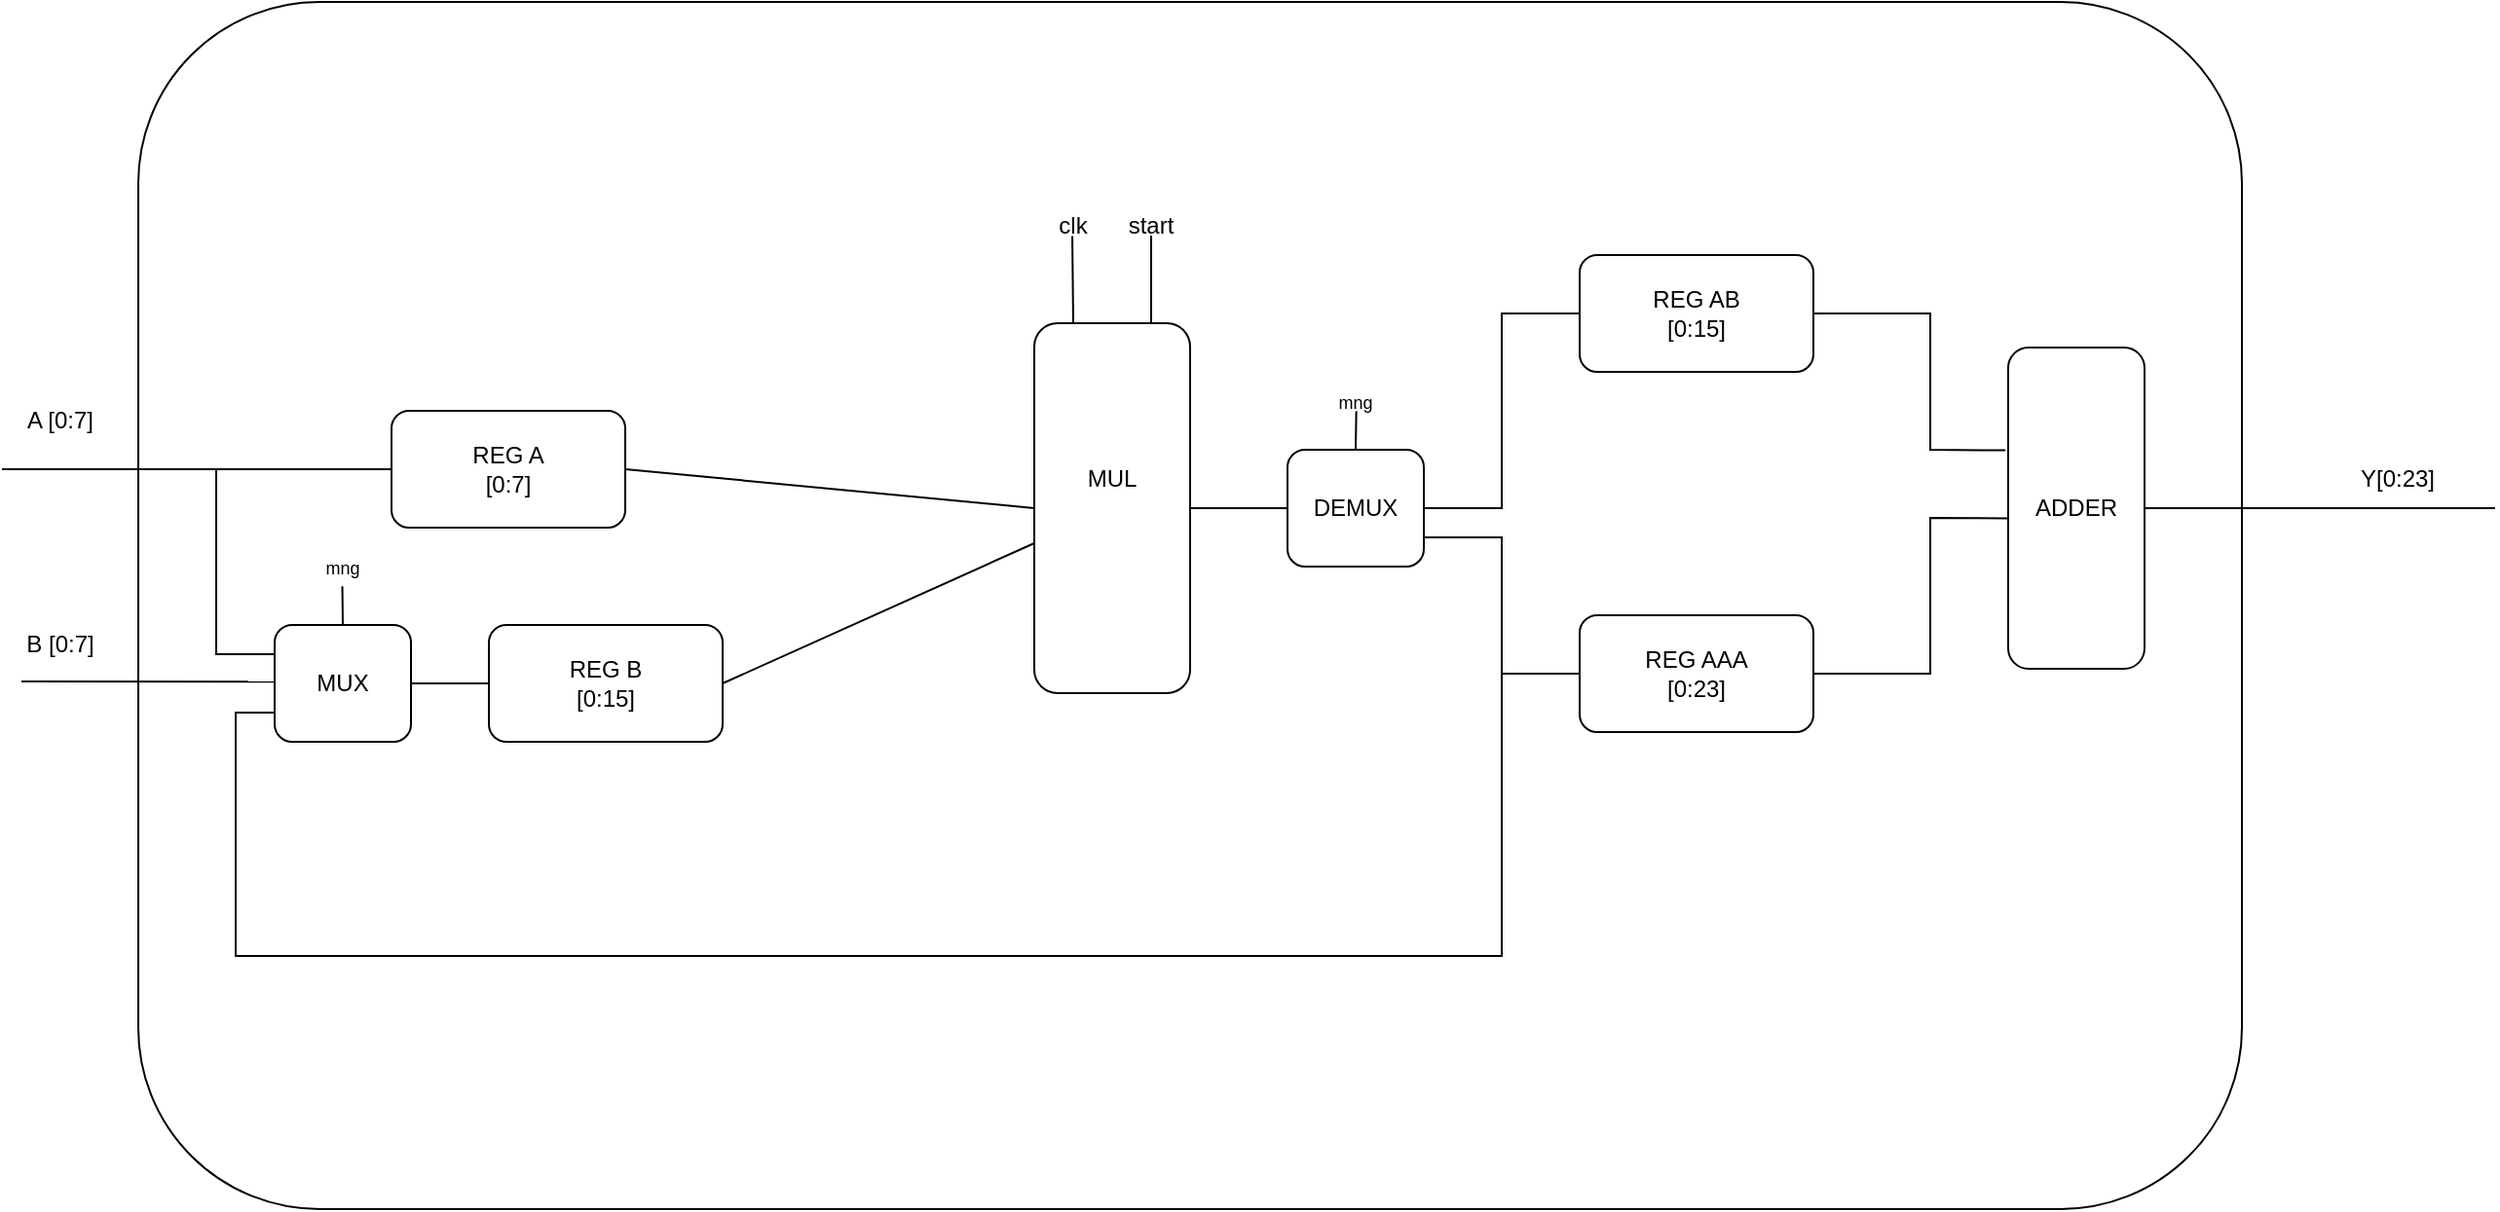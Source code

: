 <mxfile version="23.1.7" type="device">
  <diagram name="Страница — 1" id="pIH_gM4bzzfKMZtcR0t7">
    <mxGraphModel dx="2559" dy="952" grid="1" gridSize="10" guides="1" tooltips="1" connect="1" arrows="1" fold="1" page="1" pageScale="1" pageWidth="827" pageHeight="1169" math="0" shadow="0">
      <root>
        <mxCell id="0" />
        <mxCell id="1" parent="0" />
        <mxCell id="zxTre6GYapRcSWn1uz2c-4" value="" style="rounded=1;whiteSpace=wrap;html=1;" vertex="1" parent="1">
          <mxGeometry x="40" y="270" width="1080" height="620" as="geometry" />
        </mxCell>
        <mxCell id="zxTre6GYapRcSWn1uz2c-5" value="" style="rounded=1;whiteSpace=wrap;html=1;" vertex="1" parent="1">
          <mxGeometry x="170" y="480" width="120" height="60" as="geometry" />
        </mxCell>
        <mxCell id="zxTre6GYapRcSWn1uz2c-6" value="" style="rounded=1;whiteSpace=wrap;html=1;" vertex="1" parent="1">
          <mxGeometry x="220" y="590" width="120" height="60" as="geometry" />
        </mxCell>
        <mxCell id="zxTre6GYapRcSWn1uz2c-7" value="" style="rounded=1;whiteSpace=wrap;html=1;" vertex="1" parent="1">
          <mxGeometry x="110" y="590" width="70" height="60" as="geometry" />
        </mxCell>
        <mxCell id="zxTre6GYapRcSWn1uz2c-8" value="" style="rounded=1;whiteSpace=wrap;html=1;" vertex="1" parent="1">
          <mxGeometry x="630" y="500" width="70" height="60" as="geometry" />
        </mxCell>
        <mxCell id="zxTre6GYapRcSWn1uz2c-9" value="" style="rounded=1;whiteSpace=wrap;html=1;" vertex="1" parent="1">
          <mxGeometry x="780" y="400" width="120" height="60" as="geometry" />
        </mxCell>
        <mxCell id="zxTre6GYapRcSWn1uz2c-10" value="" style="rounded=1;whiteSpace=wrap;html=1;" vertex="1" parent="1">
          <mxGeometry x="780" y="585" width="120" height="60" as="geometry" />
        </mxCell>
        <mxCell id="zxTre6GYapRcSWn1uz2c-11" value="" style="rounded=1;whiteSpace=wrap;html=1;" vertex="1" parent="1">
          <mxGeometry x="500" y="435" width="80" height="190" as="geometry" />
        </mxCell>
        <mxCell id="zxTre6GYapRcSWn1uz2c-13" value="" style="rounded=1;whiteSpace=wrap;html=1;" vertex="1" parent="1">
          <mxGeometry x="1000" y="447.5" width="70" height="165" as="geometry" />
        </mxCell>
        <mxCell id="zxTre6GYapRcSWn1uz2c-14" value="" style="endArrow=none;html=1;rounded=0;entryX=1;entryY=0.5;entryDx=0;entryDy=0;exitX=0;exitY=0.5;exitDx=0;exitDy=0;" edge="1" parent="1" source="zxTre6GYapRcSWn1uz2c-8" target="zxTre6GYapRcSWn1uz2c-11">
          <mxGeometry width="50" height="50" relative="1" as="geometry">
            <mxPoint x="270" y="670" as="sourcePoint" />
            <mxPoint x="320" y="620" as="targetPoint" />
          </mxGeometry>
        </mxCell>
        <mxCell id="zxTre6GYapRcSWn1uz2c-16" value="" style="endArrow=none;html=1;rounded=0;entryX=1;entryY=0.5;entryDx=0;entryDy=0;exitX=0;exitY=0.5;exitDx=0;exitDy=0;" edge="1" parent="1" source="zxTre6GYapRcSWn1uz2c-9" target="zxTre6GYapRcSWn1uz2c-8">
          <mxGeometry width="50" height="50" relative="1" as="geometry">
            <mxPoint x="270" y="670" as="sourcePoint" />
            <mxPoint x="320" y="620" as="targetPoint" />
            <Array as="points">
              <mxPoint x="740" y="430" />
              <mxPoint x="740" y="530" />
            </Array>
          </mxGeometry>
        </mxCell>
        <mxCell id="zxTre6GYapRcSWn1uz2c-18" value="" style="endArrow=none;html=1;rounded=0;entryX=0;entryY=0.5;entryDx=0;entryDy=0;exitX=1;exitY=0.75;exitDx=0;exitDy=0;" edge="1" parent="1" source="zxTre6GYapRcSWn1uz2c-8" target="zxTre6GYapRcSWn1uz2c-10">
          <mxGeometry width="50" height="50" relative="1" as="geometry">
            <mxPoint x="270" y="670" as="sourcePoint" />
            <mxPoint x="320" y="620" as="targetPoint" />
            <Array as="points">
              <mxPoint x="740" y="545" />
              <mxPoint x="740" y="615" />
            </Array>
          </mxGeometry>
        </mxCell>
        <mxCell id="zxTre6GYapRcSWn1uz2c-19" value="" style="endArrow=none;html=1;rounded=0;entryX=1;entryY=0.5;entryDx=0;entryDy=0;" edge="1" parent="1" target="zxTre6GYapRcSWn1uz2c-13">
          <mxGeometry width="50" height="50" relative="1" as="geometry">
            <mxPoint x="1250" y="530" as="sourcePoint" />
            <mxPoint x="320" y="620" as="targetPoint" />
          </mxGeometry>
        </mxCell>
        <mxCell id="zxTre6GYapRcSWn1uz2c-20" value="" style="endArrow=none;html=1;rounded=0;entryX=0;entryY=0.5;entryDx=0;entryDy=0;" edge="1" parent="1" target="zxTre6GYapRcSWn1uz2c-5">
          <mxGeometry width="50" height="50" relative="1" as="geometry">
            <mxPoint x="-30" y="510" as="sourcePoint" />
            <mxPoint x="320" y="620" as="targetPoint" />
          </mxGeometry>
        </mxCell>
        <mxCell id="zxTre6GYapRcSWn1uz2c-21" value="" style="endArrow=none;html=1;rounded=0;entryX=0;entryY=0.5;entryDx=0;entryDy=0;" edge="1" parent="1">
          <mxGeometry width="50" height="50" relative="1" as="geometry">
            <mxPoint x="-20" y="619" as="sourcePoint" />
            <mxPoint x="110" y="619.09" as="targetPoint" />
          </mxGeometry>
        </mxCell>
        <mxCell id="zxTre6GYapRcSWn1uz2c-22" value="" style="endArrow=none;html=1;rounded=0;entryX=0;entryY=0.5;entryDx=0;entryDy=0;exitX=1;exitY=0.5;exitDx=0;exitDy=0;" edge="1" parent="1" source="zxTre6GYapRcSWn1uz2c-7" target="zxTre6GYapRcSWn1uz2c-6">
          <mxGeometry width="50" height="50" relative="1" as="geometry">
            <mxPoint x="270" y="670" as="sourcePoint" />
            <mxPoint x="320" y="620" as="targetPoint" />
          </mxGeometry>
        </mxCell>
        <mxCell id="zxTre6GYapRcSWn1uz2c-23" value="" style="endArrow=none;html=1;rounded=0;entryX=1;entryY=0.5;entryDx=0;entryDy=0;" edge="1" parent="1" source="zxTre6GYapRcSWn1uz2c-11" target="zxTre6GYapRcSWn1uz2c-6">
          <mxGeometry width="50" height="50" relative="1" as="geometry">
            <mxPoint x="270" y="670" as="sourcePoint" />
            <mxPoint x="320" y="620" as="targetPoint" />
          </mxGeometry>
        </mxCell>
        <mxCell id="zxTre6GYapRcSWn1uz2c-24" value="" style="endArrow=none;html=1;rounded=0;entryX=1;entryY=0.5;entryDx=0;entryDy=0;exitX=0;exitY=0.5;exitDx=0;exitDy=0;" edge="1" parent="1" source="zxTre6GYapRcSWn1uz2c-11" target="zxTre6GYapRcSWn1uz2c-5">
          <mxGeometry width="50" height="50" relative="1" as="geometry">
            <mxPoint x="510" y="558" as="sourcePoint" />
            <mxPoint x="350" y="630" as="targetPoint" />
          </mxGeometry>
        </mxCell>
        <mxCell id="zxTre6GYapRcSWn1uz2c-27" value="" style="endArrow=none;html=1;rounded=0;entryX=1;entryY=0.5;entryDx=0;entryDy=0;exitX=-0.004;exitY=0.532;exitDx=0;exitDy=0;exitPerimeter=0;" edge="1" parent="1" source="zxTre6GYapRcSWn1uz2c-13" target="zxTre6GYapRcSWn1uz2c-10">
          <mxGeometry width="50" height="50" relative="1" as="geometry">
            <mxPoint x="1000" y="535" as="sourcePoint" />
            <mxPoint x="920" y="635" as="targetPoint" />
            <Array as="points">
              <mxPoint x="960" y="535" />
              <mxPoint x="960" y="615" />
            </Array>
          </mxGeometry>
        </mxCell>
        <mxCell id="zxTre6GYapRcSWn1uz2c-28" value="" style="endArrow=none;html=1;rounded=0;entryX=-0.02;entryY=0.32;entryDx=0;entryDy=0;exitX=1;exitY=0.75;exitDx=0;exitDy=0;entryPerimeter=0;" edge="1" parent="1" target="zxTre6GYapRcSWn1uz2c-13">
          <mxGeometry width="50" height="50" relative="1" as="geometry">
            <mxPoint x="900" y="430" as="sourcePoint" />
            <mxPoint x="980" y="500" as="targetPoint" />
            <Array as="points">
              <mxPoint x="960" y="430" />
              <mxPoint x="960" y="500" />
            </Array>
          </mxGeometry>
        </mxCell>
        <mxCell id="zxTre6GYapRcSWn1uz2c-30" value="" style="endArrow=none;html=1;rounded=0;exitX=0;exitY=0.75;exitDx=0;exitDy=0;" edge="1" parent="1" source="zxTre6GYapRcSWn1uz2c-7">
          <mxGeometry width="50" height="50" relative="1" as="geometry">
            <mxPoint x="110" y="635" as="sourcePoint" />
            <mxPoint x="740" y="610" as="targetPoint" />
            <Array as="points">
              <mxPoint x="90" y="635" />
              <mxPoint x="90" y="760" />
              <mxPoint x="740" y="760" />
            </Array>
          </mxGeometry>
        </mxCell>
        <mxCell id="zxTre6GYapRcSWn1uz2c-32" value="" style="endArrow=none;html=1;rounded=0;exitX=0.5;exitY=0;exitDx=0;exitDy=0;entryX=0.097;entryY=0.484;entryDx=0;entryDy=0;entryPerimeter=0;" edge="1" parent="1" source="zxTre6GYapRcSWn1uz2c-7" target="zxTre6GYapRcSWn1uz2c-4">
          <mxGeometry width="50" height="50" relative="1" as="geometry">
            <mxPoint x="130" y="580" as="sourcePoint" />
            <mxPoint x="180" y="530" as="targetPoint" />
          </mxGeometry>
        </mxCell>
        <mxCell id="zxTre6GYapRcSWn1uz2c-34" value="" style="endArrow=none;html=1;rounded=0;exitX=0.5;exitY=0;exitDx=0;exitDy=0;entryX=0.579;entryY=0.339;entryDx=0;entryDy=0;entryPerimeter=0;" edge="1" parent="1" source="zxTre6GYapRcSWn1uz2c-8" target="zxTre6GYapRcSWn1uz2c-4">
          <mxGeometry width="50" height="50" relative="1" as="geometry">
            <mxPoint x="155" y="600" as="sourcePoint" />
            <mxPoint x="155" y="580" as="targetPoint" />
          </mxGeometry>
        </mxCell>
        <mxCell id="zxTre6GYapRcSWn1uz2c-35" value="" style="endArrow=none;html=1;rounded=0;entryX=0.25;entryY=0;entryDx=0;entryDy=0;exitX=0.444;exitY=0.194;exitDx=0;exitDy=0;exitPerimeter=0;" edge="1" parent="1" source="zxTre6GYapRcSWn1uz2c-4" target="zxTre6GYapRcSWn1uz2c-11">
          <mxGeometry width="50" height="50" relative="1" as="geometry">
            <mxPoint x="350" y="480" as="sourcePoint" />
            <mxPoint x="400" y="430" as="targetPoint" />
          </mxGeometry>
        </mxCell>
        <mxCell id="zxTre6GYapRcSWn1uz2c-36" value="" style="endArrow=none;html=1;rounded=0;entryX=0.25;entryY=0;entryDx=0;entryDy=0;exitX=0.444;exitY=0.194;exitDx=0;exitDy=0;exitPerimeter=0;" edge="1" parent="1">
          <mxGeometry width="50" height="50" relative="1" as="geometry">
            <mxPoint x="560" y="390" as="sourcePoint" />
            <mxPoint x="560" y="435" as="targetPoint" />
          </mxGeometry>
        </mxCell>
        <mxCell id="zxTre6GYapRcSWn1uz2c-37" value="MUL" style="text;html=1;align=center;verticalAlign=middle;whiteSpace=wrap;rounded=0;" vertex="1" parent="1">
          <mxGeometry x="510" y="500" width="60" height="30" as="geometry" />
        </mxCell>
        <mxCell id="zxTre6GYapRcSWn1uz2c-38" value="DEMUX" style="text;html=1;align=center;verticalAlign=middle;whiteSpace=wrap;rounded=0;" vertex="1" parent="1">
          <mxGeometry x="635" y="515" width="60" height="30" as="geometry" />
        </mxCell>
        <mxCell id="zxTre6GYapRcSWn1uz2c-39" value="MUX" style="text;html=1;align=center;verticalAlign=middle;whiteSpace=wrap;rounded=0;" vertex="1" parent="1">
          <mxGeometry x="115" y="605" width="60" height="30" as="geometry" />
        </mxCell>
        <mxCell id="zxTre6GYapRcSWn1uz2c-40" value="" style="endArrow=none;html=1;rounded=0;entryX=0;entryY=0.25;entryDx=0;entryDy=0;" edge="1" parent="1" target="zxTre6GYapRcSWn1uz2c-7">
          <mxGeometry width="50" height="50" relative="1" as="geometry">
            <mxPoint x="80" y="510" as="sourcePoint" />
            <mxPoint x="400" y="430" as="targetPoint" />
            <Array as="points">
              <mxPoint x="80" y="605" />
            </Array>
          </mxGeometry>
        </mxCell>
        <mxCell id="zxTre6GYapRcSWn1uz2c-41" value="&lt;font style=&quot;font-size: 9px;&quot;&gt;mng&lt;/font&gt;" style="text;html=1;align=center;verticalAlign=middle;whiteSpace=wrap;rounded=0;" vertex="1" parent="1">
          <mxGeometry x="115" y="545" width="60" height="30" as="geometry" />
        </mxCell>
        <mxCell id="zxTre6GYapRcSWn1uz2c-42" value="&lt;font style=&quot;font-size: 9px;&quot;&gt;mng&lt;/font&gt;" style="text;html=1;align=center;verticalAlign=middle;whiteSpace=wrap;rounded=0;" vertex="1" parent="1">
          <mxGeometry x="635" y="460" width="60" height="30" as="geometry" />
        </mxCell>
        <mxCell id="zxTre6GYapRcSWn1uz2c-43" value="clk" style="text;html=1;align=center;verticalAlign=middle;whiteSpace=wrap;rounded=0;" vertex="1" parent="1">
          <mxGeometry x="490" y="370" width="60" height="30" as="geometry" />
        </mxCell>
        <mxCell id="zxTre6GYapRcSWn1uz2c-44" value="start" style="text;html=1;align=center;verticalAlign=middle;whiteSpace=wrap;rounded=0;" vertex="1" parent="1">
          <mxGeometry x="530" y="370" width="60" height="30" as="geometry" />
        </mxCell>
        <mxCell id="zxTre6GYapRcSWn1uz2c-45" value="REG A&lt;br&gt;[0:7]" style="text;html=1;align=center;verticalAlign=middle;whiteSpace=wrap;rounded=0;" vertex="1" parent="1">
          <mxGeometry x="200" y="495" width="60" height="30" as="geometry" />
        </mxCell>
        <mxCell id="zxTre6GYapRcSWn1uz2c-46" value="REG B&lt;br&gt;[0:15]" style="text;html=1;align=center;verticalAlign=middle;whiteSpace=wrap;rounded=0;" vertex="1" parent="1">
          <mxGeometry x="250" y="605" width="60" height="30" as="geometry" />
        </mxCell>
        <mxCell id="zxTre6GYapRcSWn1uz2c-47" value="B [0:7]" style="text;html=1;align=center;verticalAlign=middle;whiteSpace=wrap;rounded=0;" vertex="1" parent="1">
          <mxGeometry x="-30" y="585" width="60" height="30" as="geometry" />
        </mxCell>
        <mxCell id="zxTre6GYapRcSWn1uz2c-48" value="A [0:7]" style="text;html=1;align=center;verticalAlign=middle;whiteSpace=wrap;rounded=0;" vertex="1" parent="1">
          <mxGeometry x="-30" y="470" width="60" height="30" as="geometry" />
        </mxCell>
        <mxCell id="zxTre6GYapRcSWn1uz2c-49" value="REG AAA&lt;br&gt;[0:23]" style="text;html=1;align=center;verticalAlign=middle;whiteSpace=wrap;rounded=0;" vertex="1" parent="1">
          <mxGeometry x="810" y="600" width="60" height="30" as="geometry" />
        </mxCell>
        <mxCell id="zxTre6GYapRcSWn1uz2c-50" value="REG AB&lt;br&gt;[0:15]" style="text;html=1;align=center;verticalAlign=middle;whiteSpace=wrap;rounded=0;" vertex="1" parent="1">
          <mxGeometry x="810" y="415" width="60" height="30" as="geometry" />
        </mxCell>
        <mxCell id="zxTre6GYapRcSWn1uz2c-51" value="ADDER" style="text;html=1;align=center;verticalAlign=middle;whiteSpace=wrap;rounded=0;" vertex="1" parent="1">
          <mxGeometry x="1005" y="515" width="60" height="30" as="geometry" />
        </mxCell>
        <mxCell id="zxTre6GYapRcSWn1uz2c-52" value="Y[0:23]" style="text;html=1;align=center;verticalAlign=middle;whiteSpace=wrap;rounded=0;" vertex="1" parent="1">
          <mxGeometry x="1170" y="500" width="60" height="30" as="geometry" />
        </mxCell>
      </root>
    </mxGraphModel>
  </diagram>
</mxfile>
